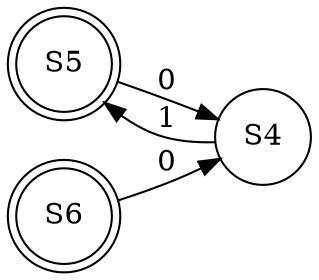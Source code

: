 digraph NFA {
	rankdir=LR;
	node [shape=circle];
	S5 [shape=doublecircle];
	S6 [shape=doublecircle];
	S4 -> S5 [label="1"];
	S5 -> S4 [label="0"];
	S6 -> S4 [label="0"];
}
